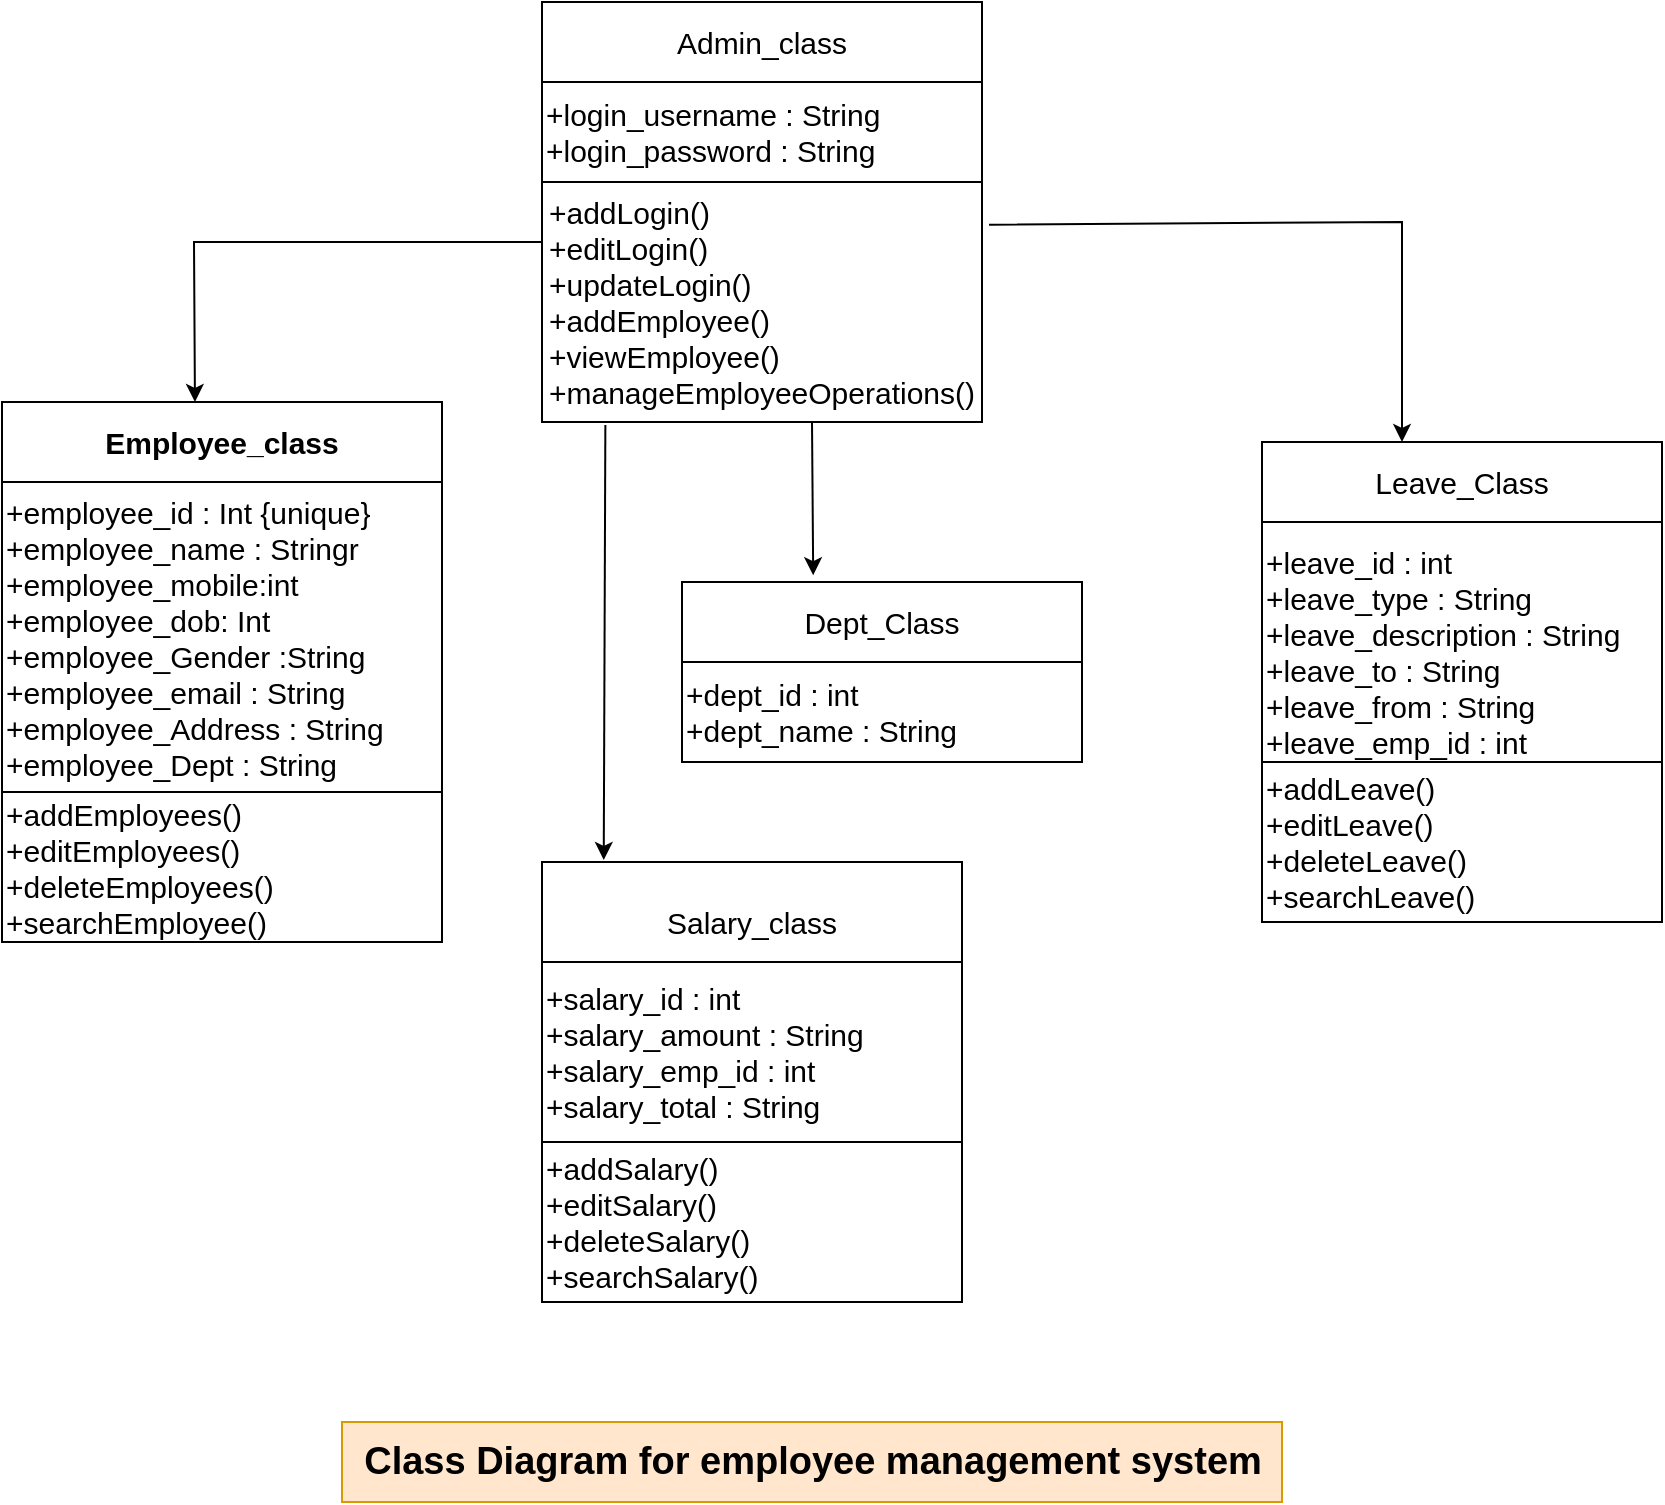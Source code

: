 <mxfile version="20.8.16" type="device"><diagram name="Page-1" id="n7JNQlrxkZ8i88_JNBE-"><mxGraphModel dx="1036" dy="614" grid="1" gridSize="10" guides="1" tooltips="1" connect="1" arrows="1" fold="1" page="1" pageScale="1" pageWidth="850" pageHeight="1100" math="0" shadow="0"><root><mxCell id="0"/><mxCell id="1" parent="0"/><mxCell id="qAY-DSf-kUq-W4sBd1f4-6" value="&lt;b&gt;&lt;font style=&quot;font-size: 15px;&quot;&gt;Employee_class&lt;/font&gt;&lt;/b&gt;" style="rounded=0;whiteSpace=wrap;html=1;" parent="1" vertex="1"><mxGeometry x="20" y="310" width="220" height="40" as="geometry"/></mxCell><mxCell id="qAY-DSf-kUq-W4sBd1f4-7" value="&lt;font style=&quot;font-size: 15px;&quot;&gt;+employee_id : Int {unique}&lt;br&gt;+employee_name : Stringr&lt;br&gt;+employee_mobile:int&lt;br&gt;+employee_dob: Int&amp;nbsp;&lt;br&gt;+employee_Gender :String&lt;br&gt;+employee_email : String&lt;br&gt;+employee_Address : String&lt;br&gt;+employee_Dept : String&lt;br&gt;&lt;/font&gt;" style="whiteSpace=wrap;html=1;rounded=0;align=left;" parent="1" vertex="1"><mxGeometry x="20" y="350" width="220" height="155" as="geometry"/></mxCell><mxCell id="_vmlxUzlBBjqWvxBNSJ_-3" value="&lt;font style=&quot;font-size: 15px;&quot;&gt;+addEmployees()&lt;br&gt;+editEmployees()&lt;br&gt;+deleteEmployees()&lt;br&gt;+searchEmployee()&lt;/font&gt;" style="rounded=0;whiteSpace=wrap;html=1;align=left;" vertex="1" parent="1"><mxGeometry x="20" y="505" width="220" height="75" as="geometry"/></mxCell><mxCell id="_vmlxUzlBBjqWvxBNSJ_-4" value="Salary_class" style="rounded=0;whiteSpace=wrap;html=1;fontSize=15;" vertex="1" parent="1"><mxGeometry x="290" y="540" width="210" height="60" as="geometry"/></mxCell><mxCell id="_vmlxUzlBBjqWvxBNSJ_-5" value="+salary_id : int&lt;br&gt;+salary_amount : String&lt;br&gt;+salary_emp_id : int&lt;br&gt;+salary_total : String" style="rounded=0;whiteSpace=wrap;html=1;fontSize=15;align=left;" vertex="1" parent="1"><mxGeometry x="290" y="590" width="210" height="90" as="geometry"/></mxCell><mxCell id="_vmlxUzlBBjqWvxBNSJ_-6" value="+addSalary()&lt;br&gt;+editSalary()&lt;br&gt;+deleteSalary()&lt;br&gt;+searchSalary()" style="rounded=0;whiteSpace=wrap;html=1;fontSize=15;align=left;" vertex="1" parent="1"><mxGeometry x="290" y="680" width="210" height="80" as="geometry"/></mxCell><mxCell id="_vmlxUzlBBjqWvxBNSJ_-7" value="Dept_Class" style="rounded=0;whiteSpace=wrap;html=1;fontSize=15;" vertex="1" parent="1"><mxGeometry x="360" y="400" width="200" height="40" as="geometry"/></mxCell><mxCell id="_vmlxUzlBBjqWvxBNSJ_-8" value="+dept_id : int&lt;br&gt;+dept_name : String" style="rounded=0;whiteSpace=wrap;html=1;fontSize=15;align=left;" vertex="1" parent="1"><mxGeometry x="360" y="440" width="200" height="50" as="geometry"/></mxCell><mxCell id="_vmlxUzlBBjqWvxBNSJ_-9" value="Admin_class" style="whiteSpace=wrap;html=1;fontSize=15;" vertex="1" parent="1"><mxGeometry x="290" y="110" width="220" height="40" as="geometry"/></mxCell><mxCell id="_vmlxUzlBBjqWvxBNSJ_-11" value="+login_username : String&lt;br&gt;+login_password : String" style="whiteSpace=wrap;html=1;fontSize=15;align=left;" vertex="1" parent="1"><mxGeometry x="290" y="150" width="220" height="50" as="geometry"/></mxCell><mxCell id="_vmlxUzlBBjqWvxBNSJ_-13" value="&lt;div style=&quot;text-align: left;&quot;&gt;&lt;span style=&quot;background-color: initial;&quot;&gt;+addLogin()&lt;/span&gt;&lt;/div&gt;&lt;div style=&quot;text-align: left;&quot;&gt;&lt;span style=&quot;background-color: initial;&quot;&gt;+editLogin()&lt;/span&gt;&lt;/div&gt;&lt;div style=&quot;text-align: left;&quot;&gt;&lt;span style=&quot;background-color: initial;&quot;&gt;+updateLogin()&lt;/span&gt;&lt;/div&gt;&lt;div style=&quot;text-align: left;&quot;&gt;&lt;span style=&quot;background-color: initial;&quot;&gt;+addEmployee()&lt;/span&gt;&lt;/div&gt;&lt;div style=&quot;text-align: left;&quot;&gt;&lt;span style=&quot;background-color: initial;&quot;&gt;+viewEmployee()&lt;/span&gt;&lt;/div&gt;&lt;div style=&quot;text-align: left;&quot;&gt;&lt;span style=&quot;background-color: initial;&quot;&gt;+manageEmployeeOperations()&lt;/span&gt;&lt;/div&gt;" style="whiteSpace=wrap;html=1;fontSize=15;" vertex="1" parent="1"><mxGeometry x="290" y="200" width="220" height="120" as="geometry"/></mxCell><mxCell id="_vmlxUzlBBjqWvxBNSJ_-14" value="Leave_Class" style="rounded=0;whiteSpace=wrap;html=1;fontSize=15;align=center;" vertex="1" parent="1"><mxGeometry x="650" y="330" width="200" height="40" as="geometry"/></mxCell><mxCell id="_vmlxUzlBBjqWvxBNSJ_-15" value="+leave_id : int&lt;br&gt;+leave_type : String&lt;br&gt;+leave_description : String&lt;br&gt;+leave_to : String&lt;br&gt;+leave_from : String&lt;br&gt;+leave_emp_id : int" style="whiteSpace=wrap;html=1;fontSize=15;align=left;" vertex="1" parent="1"><mxGeometry x="650" y="370" width="200" height="130" as="geometry"/></mxCell><mxCell id="_vmlxUzlBBjqWvxBNSJ_-16" value="+addLeave()&lt;br&gt;+editLeave()&lt;br&gt;+deleteLeave()&lt;br&gt;+searchLeave()" style="rounded=0;whiteSpace=wrap;html=1;fontSize=15;align=left;" vertex="1" parent="1"><mxGeometry x="650" y="490" width="200" height="80" as="geometry"/></mxCell><mxCell id="_vmlxUzlBBjqWvxBNSJ_-17" value="" style="endArrow=classic;html=1;rounded=0;fontSize=15;entryX=0.328;entryY=-0.085;entryDx=0;entryDy=0;entryPerimeter=0;" edge="1" parent="1" target="_vmlxUzlBBjqWvxBNSJ_-7"><mxGeometry width="50" height="50" relative="1" as="geometry"><mxPoint x="425" y="320" as="sourcePoint"/><mxPoint x="419" y="400" as="targetPoint"/></mxGeometry></mxCell><mxCell id="_vmlxUzlBBjqWvxBNSJ_-18" value="" style="endArrow=classic;html=1;rounded=0;fontSize=15;exitX=0.144;exitY=1.012;exitDx=0;exitDy=0;exitPerimeter=0;entryX=0.147;entryY=-0.017;entryDx=0;entryDy=0;entryPerimeter=0;" edge="1" parent="1" source="_vmlxUzlBBjqWvxBNSJ_-13" target="_vmlxUzlBBjqWvxBNSJ_-4"><mxGeometry width="50" height="50" relative="1" as="geometry"><mxPoint x="290" y="430" as="sourcePoint"/><mxPoint x="340" y="380" as="targetPoint"/></mxGeometry></mxCell><mxCell id="_vmlxUzlBBjqWvxBNSJ_-24" value="" style="endArrow=classic;html=1;rounded=0;fontSize=15;exitX=1.016;exitY=0.178;exitDx=0;exitDy=0;exitPerimeter=0;" edge="1" parent="1" source="_vmlxUzlBBjqWvxBNSJ_-13"><mxGeometry width="50" height="50" relative="1" as="geometry"><mxPoint x="580" y="220" as="sourcePoint"/><mxPoint x="720" y="330" as="targetPoint"/><Array as="points"><mxPoint x="720" y="220"/></Array></mxGeometry></mxCell><mxCell id="_vmlxUzlBBjqWvxBNSJ_-26" value="" style="endArrow=classic;html=1;rounded=0;fontSize=15;exitX=0;exitY=0.25;exitDx=0;exitDy=0;" edge="1" parent="1" source="_vmlxUzlBBjqWvxBNSJ_-13"><mxGeometry width="50" height="50" relative="1" as="geometry"><mxPoint x="-90" y="201.36" as="sourcePoint"/><mxPoint x="116.48" y="310" as="targetPoint"/><Array as="points"><mxPoint x="116" y="230"/></Array></mxGeometry></mxCell><mxCell id="_vmlxUzlBBjqWvxBNSJ_-27" value="&lt;font style=&quot;font-size: 19px;&quot;&gt;&lt;b&gt;Class Diagram for employee management system&lt;/b&gt;&lt;/font&gt;" style="text;html=1;align=center;verticalAlign=middle;resizable=0;points=[];autosize=1;strokeColor=#d79b00;fillColor=#ffe6cc;fontSize=15;" vertex="1" parent="1"><mxGeometry x="190" y="820" width="470" height="40" as="geometry"/></mxCell></root></mxGraphModel></diagram></mxfile>